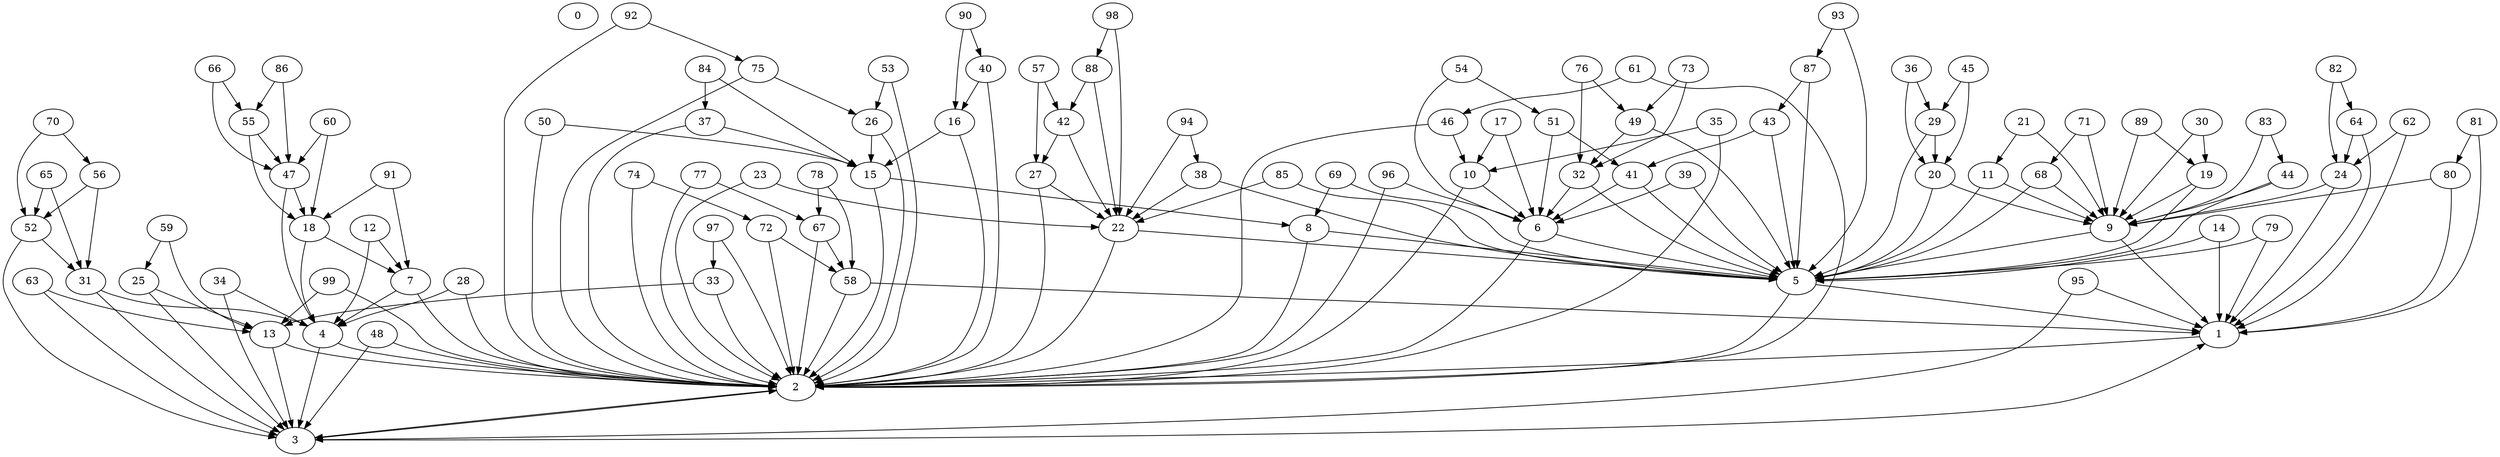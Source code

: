 digraph my_graph {
0;
1;
2;
3;
4;
5;
6;
7;
8;
9;
10;
11;
12;
13;
14;
15;
16;
17;
18;
19;
20;
21;
22;
23;
24;
25;
26;
27;
28;
29;
30;
31;
32;
33;
34;
35;
36;
37;
38;
39;
40;
41;
42;
43;
44;
45;
46;
47;
48;
49;
50;
51;
52;
53;
54;
55;
56;
57;
58;
59;
60;
61;
62;
63;
64;
65;
66;
67;
68;
69;
70;
71;
72;
73;
74;
75;
76;
77;
78;
79;
80;
81;
82;
83;
84;
85;
86;
87;
88;
89;
90;
91;
92;
93;
94;
95;
96;
97;
98;
99;
1->2
2->3
3->1
3->2
4->3
4->2
5->1
5->2
6->5
6->2
7->4
7->2
8->5
8->2
9->5
9->1
10->6
10->2
11->9
11->5
12->7
12->4
13->2
13->3
14->5
14->1
15->8
15->2
16->15
16->2
17->10
17->6
18->7
18->4
19->9
19->5
20->9
20->5
21->11
21->9
22->5
22->2
23->22
23->2
24->9
24->1
25->13
25->3
26->15
26->2
27->22
27->2
28->4
28->2
29->20
29->5
30->19
30->9
31->4
31->3
32->6
32->5
33->13
33->2
34->4
34->3
35->10
35->2
36->29
36->20
37->15
37->2
38->22
38->5
39->6
39->5
40->16
40->2
41->6
41->5
42->27
42->22
43->41
43->5
44->9
44->5
45->29
45->20
46->10
46->2
47->18
47->4
48->3
48->2
49->32
49->5
50->15
50->2
51->41
51->6
52->31
52->3
53->26
53->2
54->51
54->6
55->47
55->18
56->52
56->31
57->42
57->27
58->1
58->2
59->25
59->13
60->47
60->18
61->46
61->2
62->24
62->1
63->13
63->3
64->24
64->1
65->52
65->31
66->55
66->47
67->58
67->2
68->9
68->5
69->8
69->5
70->56
70->52
71->68
71->9
72->58
72->2
73->49
73->32
74->72
74->2
75->26
75->2
76->49
76->32
77->67
77->2
78->67
78->58
79->5
79->1
80->9
80->1
81->80
81->1
82->64
82->24
83->44
83->9
84->37
84->15
85->22
85->5
86->55
86->47
87->43
87->5
88->42
88->22
89->19
89->9
90->40
90->16
91->18
91->7
92->75
92->2
93->87
93->5
94->38
94->22
95->3
95->1
96->6
96->2
97->33
97->2
98->88
98->22
99->13
99->2
}